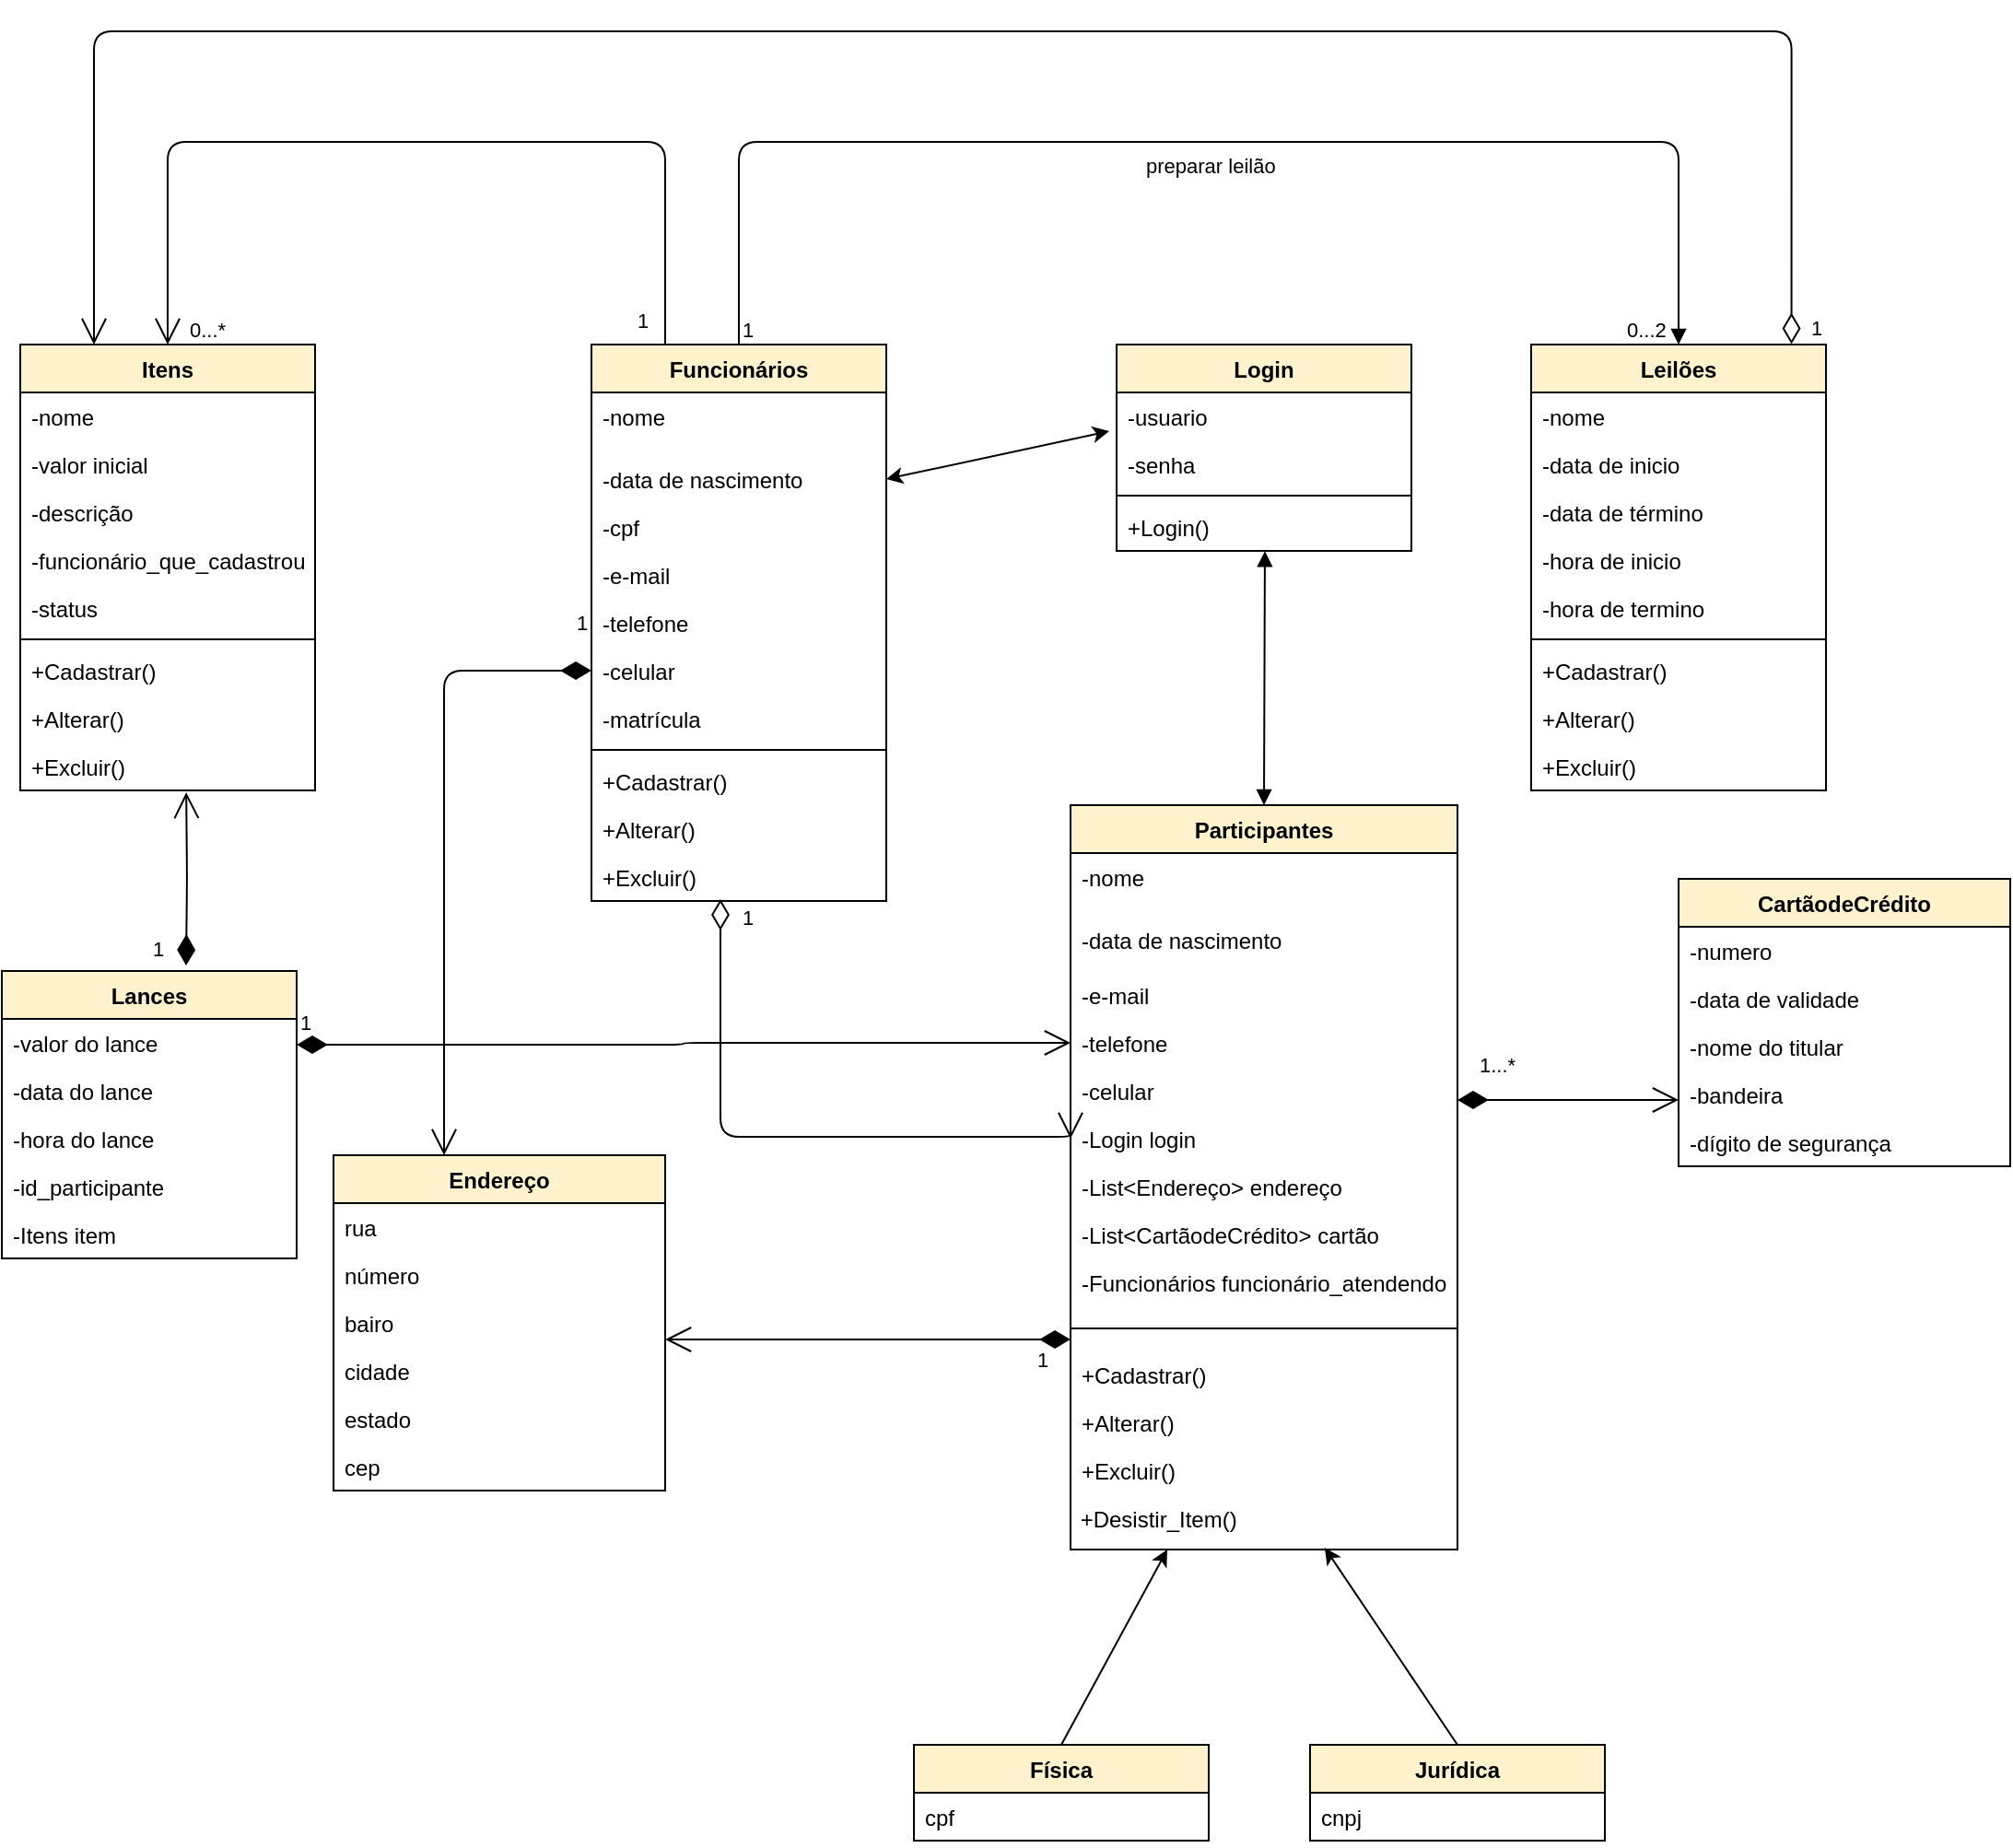 <mxfile version="14.4.3" type="device"><diagram id="C5RBs43oDa-KdzZeNtuy" name="Page-1"><mxGraphModel dx="2249" dy="1991" grid="1" gridSize="10" guides="1" tooltips="1" connect="1" arrows="1" fold="1" page="1" pageScale="1" pageWidth="827" pageHeight="1169" math="0" shadow="0"><root><mxCell id="WIyWlLk6GJQsqaUBKTNV-0"/><mxCell id="WIyWlLk6GJQsqaUBKTNV-1" parent="WIyWlLk6GJQsqaUBKTNV-0"/><mxCell id="XgtbKkoBdU5I5Q9wKSXN-0" value="Participantes" style="swimlane;fontStyle=1;align=center;verticalAlign=top;childLayout=stackLayout;horizontal=1;startSize=26;horizontalStack=0;resizeParent=1;resizeParentMax=0;resizeLast=0;collapsible=1;marginBottom=0;fillColor=#FFF2CC;" parent="WIyWlLk6GJQsqaUBKTNV-1" vertex="1"><mxGeometry x="140" y="170" width="210" height="404" as="geometry"><mxRectangle x="140" y="170" width="110" height="26" as="alternateBounds"/></mxGeometry></mxCell><mxCell id="XgtbKkoBdU5I5Q9wKSXN-1" value="-nome" style="text;strokeColor=none;fillColor=none;align=left;verticalAlign=top;spacingLeft=4;spacingRight=4;overflow=hidden;rotatable=0;points=[[0,0.5],[1,0.5]];portConstraint=eastwest;" parent="XgtbKkoBdU5I5Q9wKSXN-0" vertex="1"><mxGeometry y="26" width="210" height="34" as="geometry"/></mxCell><mxCell id="XgtbKkoBdU5I5Q9wKSXN-40" value="-data de nascimento" style="text;strokeColor=none;fillColor=none;align=left;verticalAlign=top;spacingLeft=4;spacingRight=4;overflow=hidden;rotatable=0;points=[[0,0.5],[1,0.5]];portConstraint=eastwest;" parent="XgtbKkoBdU5I5Q9wKSXN-0" vertex="1"><mxGeometry y="60" width="210" height="30" as="geometry"/></mxCell><mxCell id="XgtbKkoBdU5I5Q9wKSXN-41" value="-e-mail" style="text;strokeColor=none;fillColor=none;align=left;verticalAlign=top;spacingLeft=4;spacingRight=4;overflow=hidden;rotatable=0;points=[[0,0.5],[1,0.5]];portConstraint=eastwest;" parent="XgtbKkoBdU5I5Q9wKSXN-0" vertex="1"><mxGeometry y="90" width="210" height="26" as="geometry"/></mxCell><mxCell id="XgtbKkoBdU5I5Q9wKSXN-42" value="-telefone" style="text;strokeColor=none;fillColor=none;align=left;verticalAlign=top;spacingLeft=4;spacingRight=4;overflow=hidden;rotatable=0;points=[[0,0.5],[1,0.5]];portConstraint=eastwest;" parent="XgtbKkoBdU5I5Q9wKSXN-0" vertex="1"><mxGeometry y="116" width="210" height="26" as="geometry"/></mxCell><mxCell id="XgtbKkoBdU5I5Q9wKSXN-87" value="-celular" style="text;strokeColor=none;fillColor=none;align=left;verticalAlign=top;spacingLeft=4;spacingRight=4;overflow=hidden;rotatable=0;points=[[0,0.5],[1,0.5]];portConstraint=eastwest;" parent="XgtbKkoBdU5I5Q9wKSXN-0" vertex="1"><mxGeometry y="142" width="210" height="26" as="geometry"/></mxCell><mxCell id="XgtbKkoBdU5I5Q9wKSXN-86" value="-Login login" style="text;strokeColor=none;fillColor=none;align=left;verticalAlign=top;spacingLeft=4;spacingRight=4;overflow=hidden;rotatable=0;points=[[0,0.5],[1,0.5]];portConstraint=eastwest;" parent="XgtbKkoBdU5I5Q9wKSXN-0" vertex="1"><mxGeometry y="168" width="210" height="26" as="geometry"/></mxCell><mxCell id="XgtbKkoBdU5I5Q9wKSXN-44" value="-List&lt;Endereço&gt; endereço" style="text;strokeColor=none;fillColor=none;align=left;verticalAlign=top;spacingLeft=4;spacingRight=4;overflow=hidden;rotatable=0;points=[[0,0.5],[1,0.5]];portConstraint=eastwest;" parent="XgtbKkoBdU5I5Q9wKSXN-0" vertex="1"><mxGeometry y="194" width="210" height="26" as="geometry"/></mxCell><mxCell id="XgtbKkoBdU5I5Q9wKSXN-88" value="-List&lt;CartãodeCrédito&gt; cartão" style="text;strokeColor=none;fillColor=none;align=left;verticalAlign=top;spacingLeft=4;spacingRight=4;overflow=hidden;rotatable=0;points=[[0,0.5],[1,0.5]];portConstraint=eastwest;" parent="XgtbKkoBdU5I5Q9wKSXN-0" vertex="1"><mxGeometry y="220" width="210" height="26" as="geometry"/></mxCell><mxCell id="XgtbKkoBdU5I5Q9wKSXN-106" value="-Funcionários funcionário_atendendo" style="text;strokeColor=none;fillColor=none;align=left;verticalAlign=top;spacingLeft=4;spacingRight=4;overflow=hidden;rotatable=0;points=[[0,0.5],[1,0.5]];portConstraint=eastwest;" parent="XgtbKkoBdU5I5Q9wKSXN-0" vertex="1"><mxGeometry y="246" width="210" height="26" as="geometry"/></mxCell><mxCell id="XgtbKkoBdU5I5Q9wKSXN-2" value="" style="line;strokeWidth=1;fillColor=none;align=left;verticalAlign=middle;spacingTop=-1;spacingLeft=3;spacingRight=3;rotatable=0;labelPosition=right;points=[];portConstraint=eastwest;" parent="XgtbKkoBdU5I5Q9wKSXN-0" vertex="1"><mxGeometry y="272" width="210" height="24" as="geometry"/></mxCell><mxCell id="XgtbKkoBdU5I5Q9wKSXN-95" value="+Cadastrar()&#10;" style="text;strokeColor=none;fillColor=none;align=left;verticalAlign=top;spacingLeft=4;spacingRight=4;overflow=hidden;rotatable=0;points=[[0,0.5],[1,0.5]];portConstraint=eastwest;" parent="XgtbKkoBdU5I5Q9wKSXN-0" vertex="1"><mxGeometry y="296" width="210" height="26" as="geometry"/></mxCell><mxCell id="XgtbKkoBdU5I5Q9wKSXN-94" value="+Alterar()" style="text;strokeColor=none;fillColor=none;align=left;verticalAlign=top;spacingLeft=4;spacingRight=4;overflow=hidden;rotatable=0;points=[[0,0.5],[1,0.5]];portConstraint=eastwest;" parent="XgtbKkoBdU5I5Q9wKSXN-0" vertex="1"><mxGeometry y="322" width="210" height="26" as="geometry"/></mxCell><mxCell id="XgtbKkoBdU5I5Q9wKSXN-93" value="+Excluir()" style="text;strokeColor=none;fillColor=none;align=left;verticalAlign=top;spacingLeft=4;spacingRight=4;overflow=hidden;rotatable=0;points=[[0,0.5],[1,0.5]];portConstraint=eastwest;" parent="XgtbKkoBdU5I5Q9wKSXN-0" vertex="1"><mxGeometry y="348" width="210" height="26" as="geometry"/></mxCell><mxCell id="XgtbKkoBdU5I5Q9wKSXN-149" value="&lt;font face=&quot;helvetica&quot;&gt;&amp;nbsp;+Desistir_Item()&lt;/font&gt;" style="text;whiteSpace=wrap;html=1;" parent="XgtbKkoBdU5I5Q9wKSXN-0" vertex="1"><mxGeometry y="374" width="210" height="30" as="geometry"/></mxCell><mxCell id="XgtbKkoBdU5I5Q9wKSXN-4" value="Funcionários" style="swimlane;fontStyle=1;align=center;verticalAlign=top;childLayout=stackLayout;horizontal=1;startSize=26;horizontalStack=0;resizeParent=1;resizeParentMax=0;resizeLast=0;collapsible=1;marginBottom=0;fillColor=#FFF2CC;" parent="WIyWlLk6GJQsqaUBKTNV-1" vertex="1"><mxGeometry x="-120" y="-80" width="160" height="302" as="geometry"/></mxCell><mxCell id="XgtbKkoBdU5I5Q9wKSXN-100" value="-nome" style="text;strokeColor=none;fillColor=none;align=left;verticalAlign=top;spacingLeft=4;spacingRight=4;overflow=hidden;rotatable=0;points=[[0,0.5],[1,0.5]];portConstraint=eastwest;" parent="XgtbKkoBdU5I5Q9wKSXN-4" vertex="1"><mxGeometry y="26" width="160" height="34" as="geometry"/></mxCell><mxCell id="XgtbKkoBdU5I5Q9wKSXN-5" value="-data de nascimento" style="text;strokeColor=none;fillColor=none;align=left;verticalAlign=top;spacingLeft=4;spacingRight=4;overflow=hidden;rotatable=0;points=[[0,0.5],[1,0.5]];portConstraint=eastwest;" parent="XgtbKkoBdU5I5Q9wKSXN-4" vertex="1"><mxGeometry y="60" width="160" height="26" as="geometry"/></mxCell><mxCell id="XgtbKkoBdU5I5Q9wKSXN-101" value="-cpf" style="text;strokeColor=none;fillColor=none;align=left;verticalAlign=top;spacingLeft=4;spacingRight=4;overflow=hidden;rotatable=0;points=[[0,0.5],[1,0.5]];portConstraint=eastwest;" parent="XgtbKkoBdU5I5Q9wKSXN-4" vertex="1"><mxGeometry y="86" width="160" height="26" as="geometry"/></mxCell><mxCell id="XgtbKkoBdU5I5Q9wKSXN-103" value="-e-mail" style="text;strokeColor=none;fillColor=none;align=left;verticalAlign=top;spacingLeft=4;spacingRight=4;overflow=hidden;rotatable=0;points=[[0,0.5],[1,0.5]];portConstraint=eastwest;" parent="XgtbKkoBdU5I5Q9wKSXN-4" vertex="1"><mxGeometry y="112" width="160" height="26" as="geometry"/></mxCell><mxCell id="XgtbKkoBdU5I5Q9wKSXN-104" value="-telefone" style="text;strokeColor=none;fillColor=none;align=left;verticalAlign=top;spacingLeft=4;spacingRight=4;overflow=hidden;rotatable=0;points=[[0,0.5],[1,0.5]];portConstraint=eastwest;" parent="XgtbKkoBdU5I5Q9wKSXN-4" vertex="1"><mxGeometry y="138" width="160" height="26" as="geometry"/></mxCell><mxCell id="XgtbKkoBdU5I5Q9wKSXN-105" value="-celular" style="text;strokeColor=none;fillColor=none;align=left;verticalAlign=top;spacingLeft=4;spacingRight=4;overflow=hidden;rotatable=0;points=[[0,0.5],[1,0.5]];portConstraint=eastwest;" parent="XgtbKkoBdU5I5Q9wKSXN-4" vertex="1"><mxGeometry y="164" width="160" height="26" as="geometry"/></mxCell><mxCell id="XgtbKkoBdU5I5Q9wKSXN-107" value="-matrícula" style="text;strokeColor=none;fillColor=none;align=left;verticalAlign=top;spacingLeft=4;spacingRight=4;overflow=hidden;rotatable=0;points=[[0,0.5],[1,0.5]];portConstraint=eastwest;" parent="XgtbKkoBdU5I5Q9wKSXN-4" vertex="1"><mxGeometry y="190" width="160" height="26" as="geometry"/></mxCell><mxCell id="XgtbKkoBdU5I5Q9wKSXN-6" value="" style="line;strokeWidth=1;fillColor=none;align=left;verticalAlign=middle;spacingTop=-1;spacingLeft=3;spacingRight=3;rotatable=0;labelPosition=right;points=[];portConstraint=eastwest;" parent="XgtbKkoBdU5I5Q9wKSXN-4" vertex="1"><mxGeometry y="216" width="160" height="8" as="geometry"/></mxCell><mxCell id="XgtbKkoBdU5I5Q9wKSXN-98" value="+Cadastrar()&#10;" style="text;strokeColor=none;fillColor=none;align=left;verticalAlign=top;spacingLeft=4;spacingRight=4;overflow=hidden;rotatable=0;points=[[0,0.5],[1,0.5]];portConstraint=eastwest;" parent="XgtbKkoBdU5I5Q9wKSXN-4" vertex="1"><mxGeometry y="224" width="160" height="26" as="geometry"/></mxCell><mxCell id="XgtbKkoBdU5I5Q9wKSXN-7" value="+Alterar()" style="text;strokeColor=none;fillColor=none;align=left;verticalAlign=top;spacingLeft=4;spacingRight=4;overflow=hidden;rotatable=0;points=[[0,0.5],[1,0.5]];portConstraint=eastwest;" parent="XgtbKkoBdU5I5Q9wKSXN-4" vertex="1"><mxGeometry y="250" width="160" height="26" as="geometry"/></mxCell><mxCell id="XgtbKkoBdU5I5Q9wKSXN-99" value="+Excluir()" style="text;strokeColor=none;fillColor=none;align=left;verticalAlign=top;spacingLeft=4;spacingRight=4;overflow=hidden;rotatable=0;points=[[0,0.5],[1,0.5]];portConstraint=eastwest;" parent="XgtbKkoBdU5I5Q9wKSXN-4" vertex="1"><mxGeometry y="276" width="160" height="26" as="geometry"/></mxCell><mxCell id="XgtbKkoBdU5I5Q9wKSXN-111" value="1" style="endArrow=open;html=1;endSize=12;startArrow=diamondThin;startSize=14;startFill=1;edgeStyle=orthogonalEdgeStyle;align=left;verticalAlign=bottom;" parent="XgtbKkoBdU5I5Q9wKSXN-4" source="XgtbKkoBdU5I5Q9wKSXN-105" edge="1"><mxGeometry x="-0.942" y="-17" relative="1" as="geometry"><mxPoint x="100" y="310" as="sourcePoint"/><mxPoint x="-80" y="440" as="targetPoint"/><Array as="points"><mxPoint x="-80" y="177"/></Array><mxPoint as="offset"/></mxGeometry></mxCell><mxCell id="XgtbKkoBdU5I5Q9wKSXN-8" value="Lances" style="swimlane;fontStyle=1;align=center;verticalAlign=top;childLayout=stackLayout;horizontal=1;startSize=26;horizontalStack=0;resizeParent=1;resizeParentMax=0;resizeLast=0;collapsible=1;marginBottom=0;fillColor=#FFF2CC;" parent="WIyWlLk6GJQsqaUBKTNV-1" vertex="1"><mxGeometry x="-440" y="260" width="160" height="156" as="geometry"/></mxCell><mxCell id="XgtbKkoBdU5I5Q9wKSXN-9" value="-valor do lance" style="text;strokeColor=none;fillColor=none;align=left;verticalAlign=top;spacingLeft=4;spacingRight=4;overflow=hidden;rotatable=0;points=[[0,0.5],[1,0.5]];portConstraint=eastwest;" parent="XgtbKkoBdU5I5Q9wKSXN-8" vertex="1"><mxGeometry y="26" width="160" height="26" as="geometry"/></mxCell><mxCell id="XgtbKkoBdU5I5Q9wKSXN-137" value="-data do lance" style="text;strokeColor=none;fillColor=none;align=left;verticalAlign=top;spacingLeft=4;spacingRight=4;overflow=hidden;rotatable=0;points=[[0,0.5],[1,0.5]];portConstraint=eastwest;" parent="XgtbKkoBdU5I5Q9wKSXN-8" vertex="1"><mxGeometry y="52" width="160" height="26" as="geometry"/></mxCell><mxCell id="XgtbKkoBdU5I5Q9wKSXN-138" value="-hora do lance" style="text;strokeColor=none;fillColor=none;align=left;verticalAlign=top;spacingLeft=4;spacingRight=4;overflow=hidden;rotatable=0;points=[[0,0.5],[1,0.5]];portConstraint=eastwest;" parent="XgtbKkoBdU5I5Q9wKSXN-8" vertex="1"><mxGeometry y="78" width="160" height="26" as="geometry"/></mxCell><mxCell id="XgtbKkoBdU5I5Q9wKSXN-142" value="-id_participante" style="text;strokeColor=none;fillColor=none;align=left;verticalAlign=top;spacingLeft=4;spacingRight=4;overflow=hidden;rotatable=0;points=[[0,0.5],[1,0.5]];portConstraint=eastwest;" parent="XgtbKkoBdU5I5Q9wKSXN-8" vertex="1"><mxGeometry y="104" width="160" height="26" as="geometry"/></mxCell><mxCell id="XgtbKkoBdU5I5Q9wKSXN-143" value="-Itens item" style="text;strokeColor=none;fillColor=none;align=left;verticalAlign=top;spacingLeft=4;spacingRight=4;overflow=hidden;rotatable=0;points=[[0,0.5],[1,0.5]];portConstraint=eastwest;" parent="XgtbKkoBdU5I5Q9wKSXN-8" vertex="1"><mxGeometry y="130" width="160" height="26" as="geometry"/></mxCell><mxCell id="XgtbKkoBdU5I5Q9wKSXN-12" value="Itens" style="swimlane;fontStyle=1;align=center;verticalAlign=top;childLayout=stackLayout;horizontal=1;startSize=26;horizontalStack=0;resizeParent=1;resizeParentMax=0;resizeLast=0;collapsible=1;marginBottom=0;fillColor=#FFF2CC;" parent="WIyWlLk6GJQsqaUBKTNV-1" vertex="1"><mxGeometry x="-430" y="-80" width="160" height="242" as="geometry"/></mxCell><mxCell id="XgtbKkoBdU5I5Q9wKSXN-13" value="-nome" style="text;strokeColor=none;fillColor=none;align=left;verticalAlign=top;spacingLeft=4;spacingRight=4;overflow=hidden;rotatable=0;points=[[0,0.5],[1,0.5]];portConstraint=eastwest;" parent="XgtbKkoBdU5I5Q9wKSXN-12" vertex="1"><mxGeometry y="26" width="160" height="26" as="geometry"/></mxCell><mxCell id="XgtbKkoBdU5I5Q9wKSXN-124" value="-valor inicial" style="text;strokeColor=none;fillColor=none;align=left;verticalAlign=top;spacingLeft=4;spacingRight=4;overflow=hidden;rotatable=0;points=[[0,0.5],[1,0.5]];portConstraint=eastwest;" parent="XgtbKkoBdU5I5Q9wKSXN-12" vertex="1"><mxGeometry y="52" width="160" height="26" as="geometry"/></mxCell><mxCell id="XgtbKkoBdU5I5Q9wKSXN-126" value="-descrição" style="text;strokeColor=none;fillColor=none;align=left;verticalAlign=top;spacingLeft=4;spacingRight=4;overflow=hidden;rotatable=0;points=[[0,0.5],[1,0.5]];portConstraint=eastwest;" parent="XgtbKkoBdU5I5Q9wKSXN-12" vertex="1"><mxGeometry y="78" width="160" height="26" as="geometry"/></mxCell><mxCell id="XgtbKkoBdU5I5Q9wKSXN-129" value="-funcionário_que_cadastrou" style="text;strokeColor=none;fillColor=none;align=left;verticalAlign=top;spacingLeft=4;spacingRight=4;overflow=hidden;rotatable=0;points=[[0,0.5],[1,0.5]];portConstraint=eastwest;" parent="XgtbKkoBdU5I5Q9wKSXN-12" vertex="1"><mxGeometry y="104" width="160" height="26" as="geometry"/></mxCell><mxCell id="XgtbKkoBdU5I5Q9wKSXN-128" value="-status" style="text;strokeColor=none;fillColor=none;align=left;verticalAlign=top;spacingLeft=4;spacingRight=4;overflow=hidden;rotatable=0;points=[[0,0.5],[1,0.5]];portConstraint=eastwest;" parent="XgtbKkoBdU5I5Q9wKSXN-12" vertex="1"><mxGeometry y="130" width="160" height="26" as="geometry"/></mxCell><mxCell id="XgtbKkoBdU5I5Q9wKSXN-14" value="" style="line;strokeWidth=1;fillColor=none;align=left;verticalAlign=middle;spacingTop=-1;spacingLeft=3;spacingRight=3;rotatable=0;labelPosition=right;points=[];portConstraint=eastwest;" parent="XgtbKkoBdU5I5Q9wKSXN-12" vertex="1"><mxGeometry y="156" width="160" height="8" as="geometry"/></mxCell><mxCell id="XgtbKkoBdU5I5Q9wKSXN-130" value="+Cadastrar()" style="text;strokeColor=none;fillColor=none;align=left;verticalAlign=top;spacingLeft=4;spacingRight=4;overflow=hidden;rotatable=0;points=[[0,0.5],[1,0.5]];portConstraint=eastwest;" parent="XgtbKkoBdU5I5Q9wKSXN-12" vertex="1"><mxGeometry y="164" width="160" height="26" as="geometry"/></mxCell><mxCell id="XgtbKkoBdU5I5Q9wKSXN-131" value="+Alterar()" style="text;strokeColor=none;fillColor=none;align=left;verticalAlign=top;spacingLeft=4;spacingRight=4;overflow=hidden;rotatable=0;points=[[0,0.5],[1,0.5]];portConstraint=eastwest;" parent="XgtbKkoBdU5I5Q9wKSXN-12" vertex="1"><mxGeometry y="190" width="160" height="26" as="geometry"/></mxCell><mxCell id="XgtbKkoBdU5I5Q9wKSXN-132" value="+Excluir()" style="text;strokeColor=none;fillColor=none;align=left;verticalAlign=top;spacingLeft=4;spacingRight=4;overflow=hidden;rotatable=0;points=[[0,0.5],[1,0.5]];portConstraint=eastwest;" parent="XgtbKkoBdU5I5Q9wKSXN-12" vertex="1"><mxGeometry y="216" width="160" height="26" as="geometry"/></mxCell><mxCell id="XgtbKkoBdU5I5Q9wKSXN-16" value="Física" style="swimlane;fontStyle=1;align=center;verticalAlign=top;childLayout=stackLayout;horizontal=1;startSize=26;horizontalStack=0;resizeParent=1;resizeParentMax=0;resizeLast=0;collapsible=1;marginBottom=0;fillColor=#FFF2CC;" parent="WIyWlLk6GJQsqaUBKTNV-1" vertex="1"><mxGeometry x="55" y="680" width="160" height="52" as="geometry"/></mxCell><mxCell id="XgtbKkoBdU5I5Q9wKSXN-17" value="cpf" style="text;strokeColor=none;fillColor=none;align=left;verticalAlign=top;spacingLeft=4;spacingRight=4;overflow=hidden;rotatable=0;points=[[0,0.5],[1,0.5]];portConstraint=eastwest;" parent="XgtbKkoBdU5I5Q9wKSXN-16" vertex="1"><mxGeometry y="26" width="160" height="26" as="geometry"/></mxCell><mxCell id="XgtbKkoBdU5I5Q9wKSXN-20" value="Jurídica" style="swimlane;fontStyle=1;align=center;verticalAlign=top;childLayout=stackLayout;horizontal=1;startSize=26;horizontalStack=0;resizeParent=1;resizeParentMax=0;resizeLast=0;collapsible=1;marginBottom=0;fillColor=#FFF2CC;" parent="WIyWlLk6GJQsqaUBKTNV-1" vertex="1"><mxGeometry x="270" y="680" width="160" height="52" as="geometry"/></mxCell><mxCell id="XgtbKkoBdU5I5Q9wKSXN-21" value="cnpj" style="text;strokeColor=none;fillColor=none;align=left;verticalAlign=top;spacingLeft=4;spacingRight=4;overflow=hidden;rotatable=0;points=[[0,0.5],[1,0.5]];portConstraint=eastwest;" parent="XgtbKkoBdU5I5Q9wKSXN-20" vertex="1"><mxGeometry y="26" width="160" height="26" as="geometry"/></mxCell><mxCell id="XgtbKkoBdU5I5Q9wKSXN-24" value="" style="endArrow=classic;html=1;exitX=0.5;exitY=0;exitDx=0;exitDy=0;entryX=0.25;entryY=1;entryDx=0;entryDy=0;" parent="WIyWlLk6GJQsqaUBKTNV-1" source="XgtbKkoBdU5I5Q9wKSXN-16" target="XgtbKkoBdU5I5Q9wKSXN-149" edge="1"><mxGeometry width="50" height="50" relative="1" as="geometry"><mxPoint x="380" y="390" as="sourcePoint"/><mxPoint x="200" y="590" as="targetPoint"/></mxGeometry></mxCell><mxCell id="XgtbKkoBdU5I5Q9wKSXN-25" value="" style="endArrow=classic;html=1;exitX=0.5;exitY=0;exitDx=0;exitDy=0;entryX=0.657;entryY=0.967;entryDx=0;entryDy=0;entryPerimeter=0;" parent="WIyWlLk6GJQsqaUBKTNV-1" source="XgtbKkoBdU5I5Q9wKSXN-20" target="XgtbKkoBdU5I5Q9wKSXN-149" edge="1"><mxGeometry width="50" height="50" relative="1" as="geometry"><mxPoint x="380" y="390" as="sourcePoint"/><mxPoint x="290" y="590" as="targetPoint"/></mxGeometry></mxCell><mxCell id="XgtbKkoBdU5I5Q9wKSXN-26" value="CartãodeCrédito" style="swimlane;fontStyle=1;childLayout=stackLayout;horizontal=1;startSize=26;fillColor=#FFF2CC;horizontalStack=0;resizeParent=1;resizeParentMax=0;resizeLast=0;collapsible=1;marginBottom=0;" parent="WIyWlLk6GJQsqaUBKTNV-1" vertex="1"><mxGeometry x="470" y="210" width="180" height="156" as="geometry"/></mxCell><mxCell id="XgtbKkoBdU5I5Q9wKSXN-27" value="-numero" style="text;strokeColor=none;fillColor=none;align=left;verticalAlign=top;spacingLeft=4;spacingRight=4;overflow=hidden;rotatable=0;points=[[0,0.5],[1,0.5]];portConstraint=eastwest;" parent="XgtbKkoBdU5I5Q9wKSXN-26" vertex="1"><mxGeometry y="26" width="180" height="26" as="geometry"/></mxCell><mxCell id="XgtbKkoBdU5I5Q9wKSXN-28" value="-data de validade" style="text;strokeColor=none;fillColor=none;align=left;verticalAlign=top;spacingLeft=4;spacingRight=4;overflow=hidden;rotatable=0;points=[[0,0.5],[1,0.5]];portConstraint=eastwest;" parent="XgtbKkoBdU5I5Q9wKSXN-26" vertex="1"><mxGeometry y="52" width="180" height="26" as="geometry"/></mxCell><mxCell id="XgtbKkoBdU5I5Q9wKSXN-29" value="-nome do titular" style="text;strokeColor=none;fillColor=none;align=left;verticalAlign=top;spacingLeft=4;spacingRight=4;overflow=hidden;rotatable=0;points=[[0,0.5],[1,0.5]];portConstraint=eastwest;" parent="XgtbKkoBdU5I5Q9wKSXN-26" vertex="1"><mxGeometry y="78" width="180" height="26" as="geometry"/></mxCell><mxCell id="XgtbKkoBdU5I5Q9wKSXN-38" value="-bandeira" style="text;strokeColor=none;fillColor=none;align=left;verticalAlign=top;spacingLeft=4;spacingRight=4;overflow=hidden;rotatable=0;points=[[0,0.5],[1,0.5]];portConstraint=eastwest;" parent="XgtbKkoBdU5I5Q9wKSXN-26" vertex="1"><mxGeometry y="104" width="180" height="26" as="geometry"/></mxCell><mxCell id="XgtbKkoBdU5I5Q9wKSXN-89" value="-dígito de segurança" style="text;strokeColor=none;fillColor=none;align=left;verticalAlign=top;spacingLeft=4;spacingRight=4;overflow=hidden;rotatable=0;points=[[0,0.5],[1,0.5]];portConstraint=eastwest;" parent="XgtbKkoBdU5I5Q9wKSXN-26" vertex="1"><mxGeometry y="130" width="180" height="26" as="geometry"/></mxCell><mxCell id="XgtbKkoBdU5I5Q9wKSXN-45" value="Endereço" style="swimlane;fontStyle=1;childLayout=stackLayout;horizontal=1;startSize=26;fillColor=#FFF2CC;horizontalStack=0;resizeParent=1;resizeParentMax=0;resizeLast=0;collapsible=1;marginBottom=0;" parent="WIyWlLk6GJQsqaUBKTNV-1" vertex="1"><mxGeometry x="-260" y="360" width="180" height="182" as="geometry"/></mxCell><mxCell id="XgtbKkoBdU5I5Q9wKSXN-46" value="rua" style="text;strokeColor=none;fillColor=none;align=left;verticalAlign=top;spacingLeft=4;spacingRight=4;overflow=hidden;rotatable=0;points=[[0,0.5],[1,0.5]];portConstraint=eastwest;" parent="XgtbKkoBdU5I5Q9wKSXN-45" vertex="1"><mxGeometry y="26" width="180" height="26" as="geometry"/></mxCell><mxCell id="XgtbKkoBdU5I5Q9wKSXN-47" value="número" style="text;strokeColor=none;fillColor=none;align=left;verticalAlign=top;spacingLeft=4;spacingRight=4;overflow=hidden;rotatable=0;points=[[0,0.5],[1,0.5]];portConstraint=eastwest;" parent="XgtbKkoBdU5I5Q9wKSXN-45" vertex="1"><mxGeometry y="52" width="180" height="26" as="geometry"/></mxCell><mxCell id="XgtbKkoBdU5I5Q9wKSXN-48" value="bairo" style="text;strokeColor=none;fillColor=none;align=left;verticalAlign=top;spacingLeft=4;spacingRight=4;overflow=hidden;rotatable=0;points=[[0,0.5],[1,0.5]];portConstraint=eastwest;" parent="XgtbKkoBdU5I5Q9wKSXN-45" vertex="1"><mxGeometry y="78" width="180" height="26" as="geometry"/></mxCell><mxCell id="XgtbKkoBdU5I5Q9wKSXN-49" value="cidade" style="text;strokeColor=none;fillColor=none;align=left;verticalAlign=top;spacingLeft=4;spacingRight=4;overflow=hidden;rotatable=0;points=[[0,0.5],[1,0.5]];portConstraint=eastwest;" parent="XgtbKkoBdU5I5Q9wKSXN-45" vertex="1"><mxGeometry y="104" width="180" height="26" as="geometry"/></mxCell><mxCell id="XgtbKkoBdU5I5Q9wKSXN-50" value="estado" style="text;strokeColor=none;fillColor=none;align=left;verticalAlign=top;spacingLeft=4;spacingRight=4;overflow=hidden;rotatable=0;points=[[0,0.5],[1,0.5]];portConstraint=eastwest;" parent="XgtbKkoBdU5I5Q9wKSXN-45" vertex="1"><mxGeometry y="130" width="180" height="26" as="geometry"/></mxCell><mxCell id="XgtbKkoBdU5I5Q9wKSXN-51" value="cep" style="text;strokeColor=none;fillColor=none;align=left;verticalAlign=top;spacingLeft=4;spacingRight=4;overflow=hidden;rotatable=0;points=[[0,0.5],[1,0.5]];portConstraint=eastwest;" parent="XgtbKkoBdU5I5Q9wKSXN-45" vertex="1"><mxGeometry y="156" width="180" height="26" as="geometry"/></mxCell><mxCell id="XgtbKkoBdU5I5Q9wKSXN-52" value="Login" style="swimlane;fontStyle=1;align=center;verticalAlign=top;childLayout=stackLayout;horizontal=1;startSize=26;horizontalStack=0;resizeParent=1;resizeParentMax=0;resizeLast=0;collapsible=1;marginBottom=0;fillColor=#FFF2CC;" parent="WIyWlLk6GJQsqaUBKTNV-1" vertex="1"><mxGeometry x="165" y="-80" width="160" height="112" as="geometry"/></mxCell><mxCell id="XgtbKkoBdU5I5Q9wKSXN-53" value="-usuario" style="text;strokeColor=none;fillColor=none;align=left;verticalAlign=top;spacingLeft=4;spacingRight=4;overflow=hidden;rotatable=0;points=[[0,0.5],[1,0.5]];portConstraint=eastwest;" parent="XgtbKkoBdU5I5Q9wKSXN-52" vertex="1"><mxGeometry y="26" width="160" height="26" as="geometry"/></mxCell><mxCell id="XgtbKkoBdU5I5Q9wKSXN-56" value="-senha" style="text;strokeColor=none;fillColor=none;align=left;verticalAlign=top;spacingLeft=4;spacingRight=4;overflow=hidden;rotatable=0;points=[[0,0.5],[1,0.5]];portConstraint=eastwest;" parent="XgtbKkoBdU5I5Q9wKSXN-52" vertex="1"><mxGeometry y="52" width="160" height="26" as="geometry"/></mxCell><mxCell id="XgtbKkoBdU5I5Q9wKSXN-54" value="" style="line;strokeWidth=1;fillColor=none;align=left;verticalAlign=middle;spacingTop=-1;spacingLeft=3;spacingRight=3;rotatable=0;labelPosition=right;points=[];portConstraint=eastwest;" parent="XgtbKkoBdU5I5Q9wKSXN-52" vertex="1"><mxGeometry y="78" width="160" height="8" as="geometry"/></mxCell><mxCell id="XgtbKkoBdU5I5Q9wKSXN-55" value="+Login()" style="text;strokeColor=none;fillColor=none;align=left;verticalAlign=top;spacingLeft=4;spacingRight=4;overflow=hidden;rotatable=0;points=[[0,0.5],[1,0.5]];portConstraint=eastwest;" parent="XgtbKkoBdU5I5Q9wKSXN-52" vertex="1"><mxGeometry y="86" width="160" height="26" as="geometry"/></mxCell><mxCell id="XgtbKkoBdU5I5Q9wKSXN-67" value="Leilões" style="swimlane;fontStyle=1;align=center;verticalAlign=top;childLayout=stackLayout;horizontal=1;startSize=26;horizontalStack=0;resizeParent=1;resizeParentMax=0;resizeLast=0;collapsible=1;marginBottom=0;fillColor=#FFF2CC;" parent="WIyWlLk6GJQsqaUBKTNV-1" vertex="1"><mxGeometry x="390" y="-80" width="160" height="242" as="geometry"/></mxCell><mxCell id="XgtbKkoBdU5I5Q9wKSXN-68" value="-nome&#10;" style="text;strokeColor=none;fillColor=none;align=left;verticalAlign=top;spacingLeft=4;spacingRight=4;overflow=hidden;rotatable=0;points=[[0,0.5],[1,0.5]];portConstraint=eastwest;" parent="XgtbKkoBdU5I5Q9wKSXN-67" vertex="1"><mxGeometry y="26" width="160" height="26" as="geometry"/></mxCell><mxCell id="XgtbKkoBdU5I5Q9wKSXN-113" value="-data de inicio" style="text;strokeColor=none;fillColor=none;align=left;verticalAlign=top;spacingLeft=4;spacingRight=4;overflow=hidden;rotatable=0;points=[[0,0.5],[1,0.5]];portConstraint=eastwest;" parent="XgtbKkoBdU5I5Q9wKSXN-67" vertex="1"><mxGeometry y="52" width="160" height="26" as="geometry"/></mxCell><mxCell id="XgtbKkoBdU5I5Q9wKSXN-115" value="-data de término&#10;" style="text;strokeColor=none;fillColor=none;align=left;verticalAlign=top;spacingLeft=4;spacingRight=4;overflow=hidden;rotatable=0;points=[[0,0.5],[1,0.5]];portConstraint=eastwest;" parent="XgtbKkoBdU5I5Q9wKSXN-67" vertex="1"><mxGeometry y="78" width="160" height="26" as="geometry"/></mxCell><mxCell id="XgtbKkoBdU5I5Q9wKSXN-114" value="-hora de inicio" style="text;strokeColor=none;fillColor=none;align=left;verticalAlign=top;spacingLeft=4;spacingRight=4;overflow=hidden;rotatable=0;points=[[0,0.5],[1,0.5]];portConstraint=eastwest;" parent="XgtbKkoBdU5I5Q9wKSXN-67" vertex="1"><mxGeometry y="104" width="160" height="26" as="geometry"/></mxCell><mxCell id="XgtbKkoBdU5I5Q9wKSXN-116" value="-hora de termino" style="text;strokeColor=none;fillColor=none;align=left;verticalAlign=top;spacingLeft=4;spacingRight=4;overflow=hidden;rotatable=0;points=[[0,0.5],[1,0.5]];portConstraint=eastwest;" parent="XgtbKkoBdU5I5Q9wKSXN-67" vertex="1"><mxGeometry y="130" width="160" height="26" as="geometry"/></mxCell><mxCell id="XgtbKkoBdU5I5Q9wKSXN-69" value="" style="line;strokeWidth=1;fillColor=none;align=left;verticalAlign=middle;spacingTop=-1;spacingLeft=3;spacingRight=3;rotatable=0;labelPosition=right;points=[];portConstraint=eastwest;" parent="XgtbKkoBdU5I5Q9wKSXN-67" vertex="1"><mxGeometry y="156" width="160" height="8" as="geometry"/></mxCell><mxCell id="XgtbKkoBdU5I5Q9wKSXN-70" value="+Cadastrar()" style="text;strokeColor=none;fillColor=none;align=left;verticalAlign=top;spacingLeft=4;spacingRight=4;overflow=hidden;rotatable=0;points=[[0,0.5],[1,0.5]];portConstraint=eastwest;" parent="XgtbKkoBdU5I5Q9wKSXN-67" vertex="1"><mxGeometry y="164" width="160" height="26" as="geometry"/></mxCell><mxCell id="XgtbKkoBdU5I5Q9wKSXN-118" value="+Alterar()" style="text;strokeColor=none;fillColor=none;align=left;verticalAlign=top;spacingLeft=4;spacingRight=4;overflow=hidden;rotatable=0;points=[[0,0.5],[1,0.5]];portConstraint=eastwest;" parent="XgtbKkoBdU5I5Q9wKSXN-67" vertex="1"><mxGeometry y="190" width="160" height="26" as="geometry"/></mxCell><mxCell id="XgtbKkoBdU5I5Q9wKSXN-117" value="+Excluir()" style="text;strokeColor=none;fillColor=none;align=left;verticalAlign=top;spacingLeft=4;spacingRight=4;overflow=hidden;rotatable=0;points=[[0,0.5],[1,0.5]];portConstraint=eastwest;" parent="XgtbKkoBdU5I5Q9wKSXN-67" vertex="1"><mxGeometry y="216" width="160" height="26" as="geometry"/></mxCell><mxCell id="XgtbKkoBdU5I5Q9wKSXN-74" value="" style="endArrow=block;startArrow=block;endFill=1;startFill=1;html=1;entryX=0.5;entryY=0;entryDx=0;entryDy=0;exitX=0.503;exitY=1.006;exitDx=0;exitDy=0;exitPerimeter=0;" parent="WIyWlLk6GJQsqaUBKTNV-1" source="XgtbKkoBdU5I5Q9wKSXN-55" target="XgtbKkoBdU5I5Q9wKSXN-0" edge="1"><mxGeometry width="160" relative="1" as="geometry"><mxPoint x="220" y="63" as="sourcePoint"/><mxPoint x="280" y="280" as="targetPoint"/></mxGeometry></mxCell><mxCell id="XgtbKkoBdU5I5Q9wKSXN-91" value="1" style="endArrow=open;html=1;endSize=12;startArrow=diamondThin;startSize=14;startFill=0;edgeStyle=orthogonalEdgeStyle;align=left;verticalAlign=bottom;entryX=0;entryY=0.5;entryDx=0;entryDy=0;" parent="WIyWlLk6GJQsqaUBKTNV-1" target="XgtbKkoBdU5I5Q9wKSXN-86" edge="1"><mxGeometry x="-0.881" y="10" relative="1" as="geometry"><mxPoint x="-50" y="221" as="sourcePoint"/><mxPoint x="80" y="310" as="targetPoint"/><Array as="points"><mxPoint x="-50" y="221"/><mxPoint x="-50" y="350"/><mxPoint x="140" y="350"/></Array><mxPoint as="offset"/></mxGeometry></mxCell><mxCell id="XgtbKkoBdU5I5Q9wKSXN-109" value="1" style="endArrow=open;html=1;endSize=12;startArrow=diamondThin;startSize=14;startFill=1;edgeStyle=orthogonalEdgeStyle;align=left;verticalAlign=bottom;" parent="WIyWlLk6GJQsqaUBKTNV-1" edge="1"><mxGeometry x="-0.818" y="20" relative="1" as="geometry"><mxPoint x="140" y="460" as="sourcePoint"/><mxPoint x="-80" y="460" as="targetPoint"/><mxPoint as="offset"/></mxGeometry></mxCell><mxCell id="XgtbKkoBdU5I5Q9wKSXN-112" value="1...*" style="endArrow=open;html=1;endSize=12;startArrow=diamondThin;startSize=14;startFill=1;edgeStyle=orthogonalEdgeStyle;align=left;verticalAlign=bottom;" parent="WIyWlLk6GJQsqaUBKTNV-1" edge="1"><mxGeometry x="-0.833" y="10" relative="1" as="geometry"><mxPoint x="350" y="330" as="sourcePoint"/><mxPoint x="470" y="330" as="targetPoint"/><mxPoint as="offset"/></mxGeometry></mxCell><mxCell id="XgtbKkoBdU5I5Q9wKSXN-120" value="preparar leilão" style="endArrow=block;endFill=1;html=1;edgeStyle=orthogonalEdgeStyle;align=left;verticalAlign=top;entryX=0.5;entryY=0;entryDx=0;entryDy=0;exitX=0.5;exitY=0;exitDx=0;exitDy=0;" parent="WIyWlLk6GJQsqaUBKTNV-1" source="XgtbKkoBdU5I5Q9wKSXN-4" target="XgtbKkoBdU5I5Q9wKSXN-67" edge="1"><mxGeometry x="-0.099" relative="1" as="geometry"><mxPoint x="-40" y="-150" as="sourcePoint"/><mxPoint x="120" y="-150" as="targetPoint"/><Array as="points"><mxPoint x="-40" y="-190"/><mxPoint x="470" y="-190"/></Array><mxPoint as="offset"/></mxGeometry></mxCell><mxCell id="XgtbKkoBdU5I5Q9wKSXN-121" value="0...2" style="edgeLabel;resizable=0;html=1;align=left;verticalAlign=bottom;" parent="XgtbKkoBdU5I5Q9wKSXN-120" connectable="0" vertex="1"><mxGeometry x="-1" relative="1" as="geometry"><mxPoint x="480" as="offset"/></mxGeometry></mxCell><mxCell id="XgtbKkoBdU5I5Q9wKSXN-122" value="1" style="edgeLabel;resizable=0;html=1;align=left;verticalAlign=bottom;" parent="WIyWlLk6GJQsqaUBKTNV-1" connectable="0" vertex="1"><mxGeometry x="-40" y="-80" as="geometry"/></mxCell><mxCell id="XgtbKkoBdU5I5Q9wKSXN-133" value="" style="endArrow=open;endFill=1;endSize=12;html=1;entryX=0.5;entryY=0;entryDx=0;entryDy=0;exitX=0.25;exitY=0;exitDx=0;exitDy=0;" parent="WIyWlLk6GJQsqaUBKTNV-1" source="XgtbKkoBdU5I5Q9wKSXN-4" target="XgtbKkoBdU5I5Q9wKSXN-12" edge="1"><mxGeometry width="160" relative="1" as="geometry"><mxPoint x="-180" y="-160" as="sourcePoint"/><mxPoint x="-340" y="-160" as="targetPoint"/><Array as="points"><mxPoint x="-80" y="-190"/><mxPoint x="-350" y="-190"/></Array></mxGeometry></mxCell><mxCell id="XgtbKkoBdU5I5Q9wKSXN-134" value="1" style="edgeLabel;resizable=0;html=1;align=left;verticalAlign=bottom;" parent="WIyWlLk6GJQsqaUBKTNV-1" connectable="0" vertex="1"><mxGeometry x="-30" y="-70" as="geometry"><mxPoint x="-67" y="-15" as="offset"/></mxGeometry></mxCell><mxCell id="XgtbKkoBdU5I5Q9wKSXN-135" value="0...*" style="edgeLabel;resizable=0;html=1;align=left;verticalAlign=bottom;" parent="WIyWlLk6GJQsqaUBKTNV-1" connectable="0" vertex="1"><mxGeometry x="-340" y="-80" as="geometry"/></mxCell><mxCell id="XgtbKkoBdU5I5Q9wKSXN-136" value="1" style="endArrow=open;html=1;endSize=12;startArrow=diamondThin;startSize=14;startFill=0;edgeStyle=orthogonalEdgeStyle;align=left;verticalAlign=bottom;entryX=0.883;entryY=-0.001;entryDx=0;entryDy=0;entryPerimeter=0;exitX=0.883;exitY=-0.001;exitDx=0;exitDy=0;exitPerimeter=0;" parent="WIyWlLk6GJQsqaUBKTNV-1" source="XgtbKkoBdU5I5Q9wKSXN-67" edge="1"><mxGeometry x="-1" y="-9" relative="1" as="geometry"><mxPoint x="530" y="-90" as="sourcePoint"/><mxPoint x="-390" y="-80" as="targetPoint"/><Array as="points"><mxPoint x="531" y="-250"/><mxPoint x="-390" y="-250"/></Array><mxPoint as="offset"/></mxGeometry></mxCell><mxCell id="XgtbKkoBdU5I5Q9wKSXN-144" value="1" style="endArrow=open;html=1;endSize=12;startArrow=diamondThin;startSize=14;startFill=1;edgeStyle=orthogonalEdgeStyle;align=left;verticalAlign=bottom;entryX=0.563;entryY=1.038;entryDx=0;entryDy=0;entryPerimeter=0;" parent="WIyWlLk6GJQsqaUBKTNV-1" target="XgtbKkoBdU5I5Q9wKSXN-132" edge="1"><mxGeometry x="-1" y="20" relative="1" as="geometry"><mxPoint x="-340" y="257" as="sourcePoint"/><mxPoint x="-340" y="170" as="targetPoint"/><mxPoint as="offset"/></mxGeometry></mxCell><mxCell id="XgtbKkoBdU5I5Q9wKSXN-146" value="1" style="endArrow=open;html=1;endSize=12;startArrow=diamondThin;startSize=14;startFill=1;edgeStyle=orthogonalEdgeStyle;align=left;verticalAlign=bottom;entryX=0;entryY=0.5;entryDx=0;entryDy=0;" parent="WIyWlLk6GJQsqaUBKTNV-1" target="XgtbKkoBdU5I5Q9wKSXN-42" edge="1"><mxGeometry x="-1" y="3" relative="1" as="geometry"><mxPoint x="-280" y="300" as="sourcePoint"/><mxPoint x="-120" y="300" as="targetPoint"/><Array as="points"><mxPoint x="-70" y="300"/><mxPoint x="-70" y="299"/></Array></mxGeometry></mxCell><mxCell id="2CmWTC-zyX2MKUGI1dx5-0" value="" style="endArrow=classic;startArrow=classic;html=1;exitX=1;exitY=0.5;exitDx=0;exitDy=0;entryX=-0.025;entryY=0.808;entryDx=0;entryDy=0;entryPerimeter=0;" edge="1" parent="WIyWlLk6GJQsqaUBKTNV-1" source="XgtbKkoBdU5I5Q9wKSXN-5" target="XgtbKkoBdU5I5Q9wKSXN-53"><mxGeometry width="50" height="50" relative="1" as="geometry"><mxPoint x="210" y="170" as="sourcePoint"/><mxPoint x="260" y="120" as="targetPoint"/></mxGeometry></mxCell></root></mxGraphModel></diagram></mxfile>
